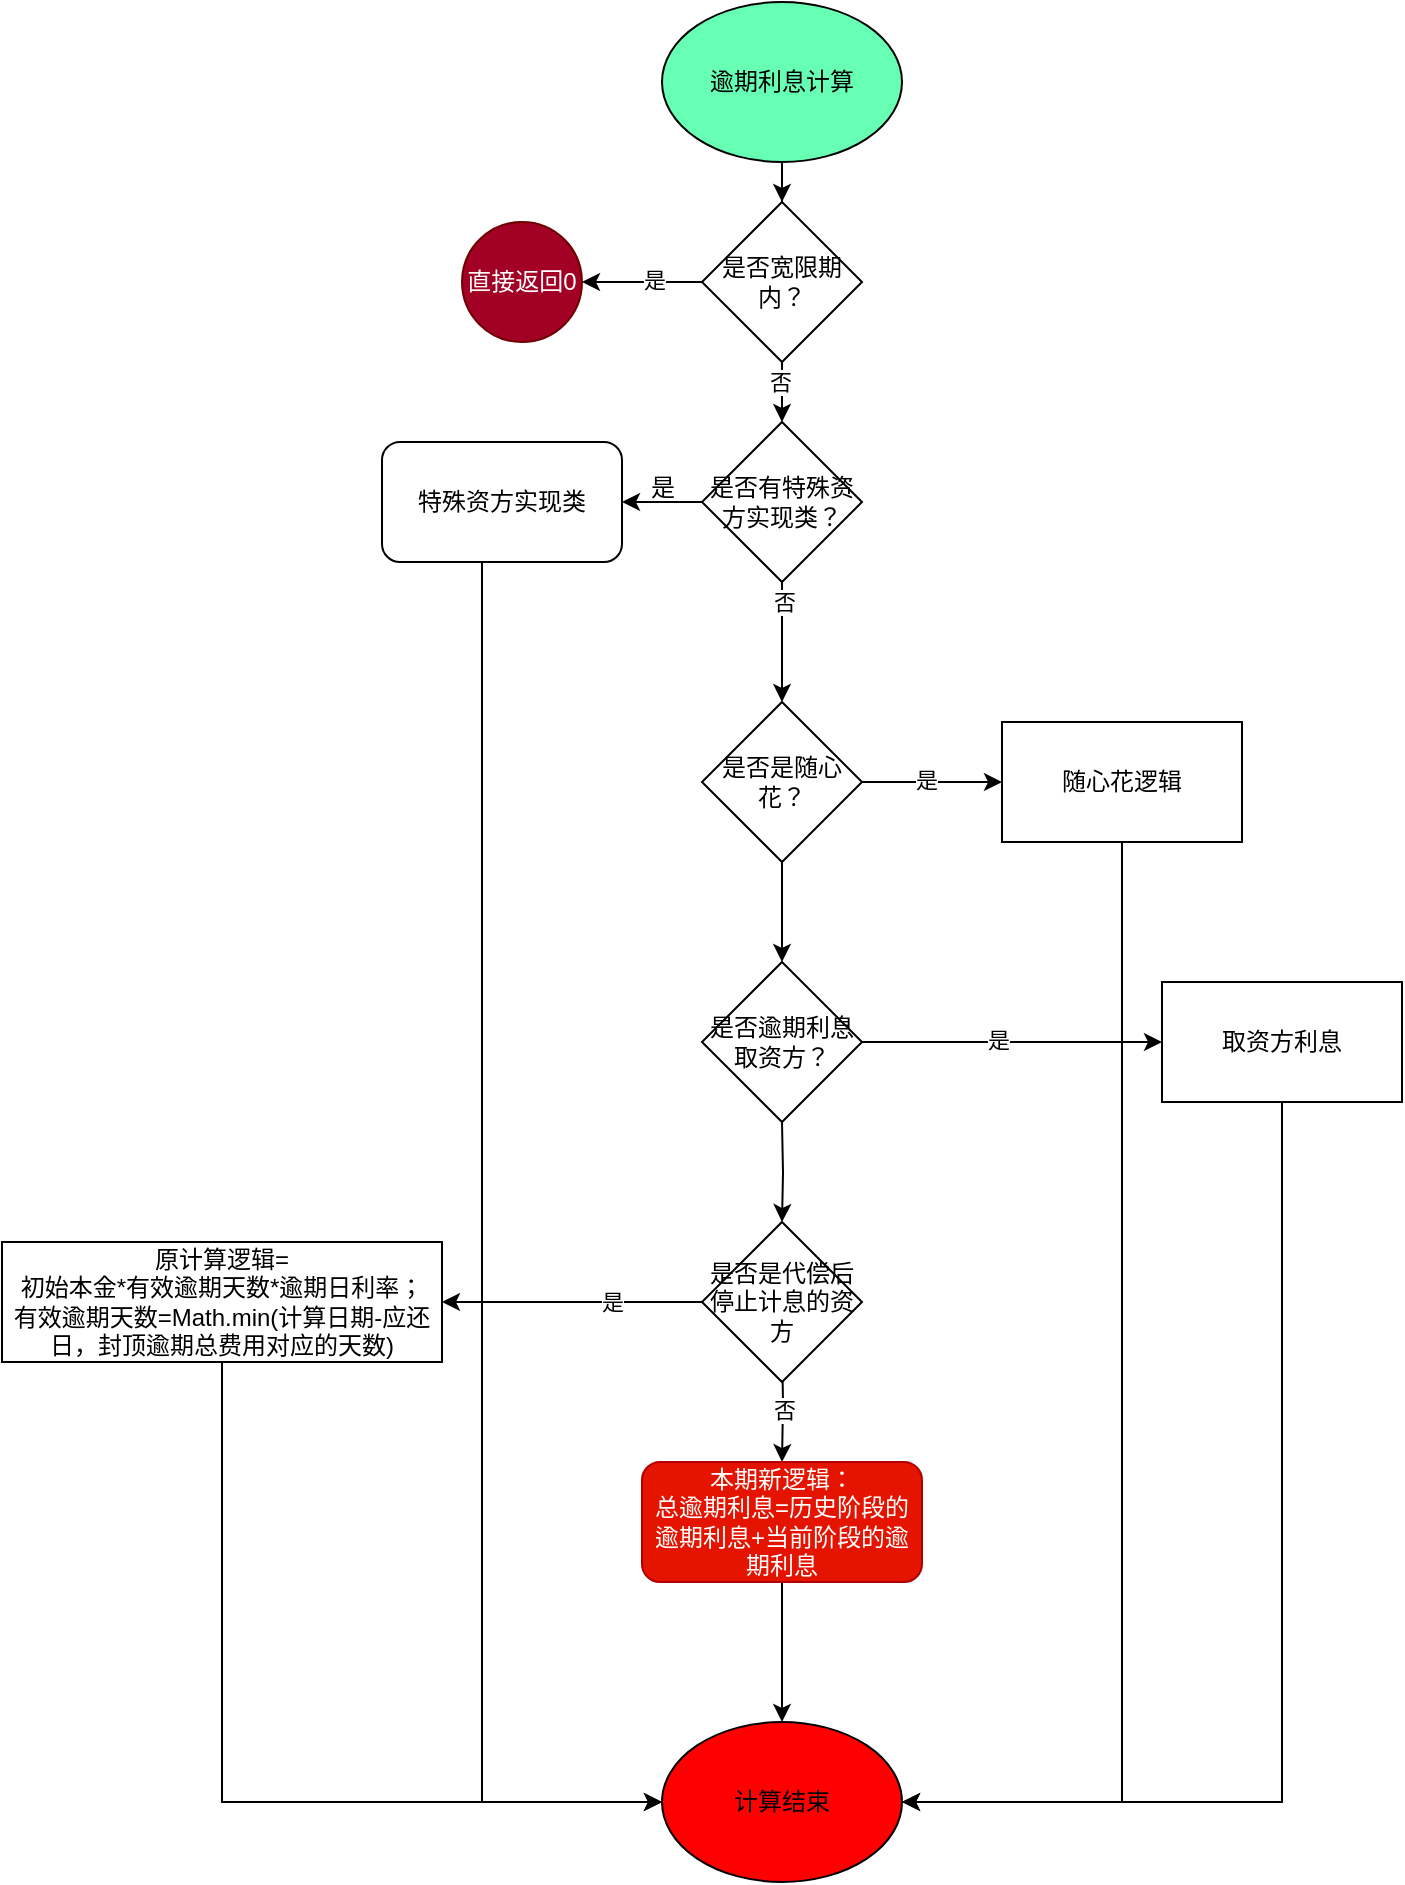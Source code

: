 <mxfile version="24.8.3">
  <diagram name="第 1 页" id="-rcKaKN9AYwUOra4wo7v">
    <mxGraphModel dx="2901" dy="1043" grid="1" gridSize="10" guides="1" tooltips="1" connect="1" arrows="1" fold="1" page="1" pageScale="1" pageWidth="827" pageHeight="1169" math="0" shadow="0">
      <root>
        <mxCell id="0" />
        <mxCell id="1" parent="0" />
        <mxCell id="IvePooQXdTvD_41YPT4H-12" value="" style="edgeStyle=orthogonalEdgeStyle;rounded=0;orthogonalLoop=1;jettySize=auto;html=1;" edge="1" parent="1" source="iip_FYa3BxoyAO8BdrTa-5" target="IvePooQXdTvD_41YPT4H-4">
          <mxGeometry relative="1" as="geometry" />
        </mxCell>
        <mxCell id="iip_FYa3BxoyAO8BdrTa-5" value="逾期利息计算" style="ellipse;whiteSpace=wrap;html=1;fillColor=#66FFB3;" parent="1" vertex="1">
          <mxGeometry x="220" y="20" width="120" height="80" as="geometry" />
        </mxCell>
        <mxCell id="iip_FYa3BxoyAO8BdrTa-6" value="" style="edgeStyle=orthogonalEdgeStyle;rounded=0;orthogonalLoop=1;jettySize=auto;html=1;" parent="1" edge="1">
          <mxGeometry relative="1" as="geometry">
            <mxPoint x="280" y="290" as="sourcePoint" />
            <mxPoint x="280" y="370" as="targetPoint" />
          </mxGeometry>
        </mxCell>
        <mxCell id="iip_FYa3BxoyAO8BdrTa-32" value="否" style="edgeLabel;html=1;align=center;verticalAlign=middle;resizable=0;points=[];" parent="iip_FYa3BxoyAO8BdrTa-6" vertex="1" connectable="0">
          <mxGeometry x="-0.25" y="1" relative="1" as="geometry">
            <mxPoint as="offset" />
          </mxGeometry>
        </mxCell>
        <mxCell id="iip_FYa3BxoyAO8BdrTa-12" value="" style="edgeStyle=orthogonalEdgeStyle;rounded=0;orthogonalLoop=1;jettySize=auto;html=1;" parent="1" target="iip_FYa3BxoyAO8BdrTa-15" edge="1">
          <mxGeometry relative="1" as="geometry">
            <mxPoint x="280" y="690" as="sourcePoint" />
          </mxGeometry>
        </mxCell>
        <mxCell id="iip_FYa3BxoyAO8BdrTa-58" value="否" style="edgeLabel;html=1;align=center;verticalAlign=middle;resizable=0;points=[];" parent="iip_FYa3BxoyAO8BdrTa-12" vertex="1" connectable="0">
          <mxGeometry x="0.006" y="2" relative="1" as="geometry">
            <mxPoint y="1" as="offset" />
          </mxGeometry>
        </mxCell>
        <mxCell id="iip_FYa3BxoyAO8BdrTa-14" value="" style="edgeStyle=orthogonalEdgeStyle;rounded=0;orthogonalLoop=1;jettySize=auto;html=1;" parent="1" source="iip_FYa3BxoyAO8BdrTa-15" target="iip_FYa3BxoyAO8BdrTa-16" edge="1">
          <mxGeometry relative="1" as="geometry" />
        </mxCell>
        <mxCell id="iip_FYa3BxoyAO8BdrTa-15" value="本期新逻辑：&lt;br&gt;&lt;div&gt;&lt;span style=&quot;background-color: initial;&quot;&gt;总&lt;/span&gt;&lt;span style=&quot;background-color: initial;&quot;&gt;逾期利息=历史阶段的逾期利息+当前阶段的逾期利息&lt;/span&gt;&lt;/div&gt;" style="rounded=1;whiteSpace=wrap;html=1;fillColor=#e51400;fontColor=#ffffff;strokeColor=#B20000;" parent="1" vertex="1">
          <mxGeometry x="210" y="750" width="140" height="60" as="geometry" />
        </mxCell>
        <mxCell id="iip_FYa3BxoyAO8BdrTa-16" value="计算结束" style="ellipse;whiteSpace=wrap;html=1;fillColor=#FF0000;" parent="1" vertex="1">
          <mxGeometry x="220" y="880" width="120" height="80" as="geometry" />
        </mxCell>
        <mxCell id="iip_FYa3BxoyAO8BdrTa-35" value="" style="edgeStyle=orthogonalEdgeStyle;rounded=0;orthogonalLoop=1;jettySize=auto;html=1;" parent="1" source="iip_FYa3BxoyAO8BdrTa-33" target="iip_FYa3BxoyAO8BdrTa-34" edge="1">
          <mxGeometry relative="1" as="geometry" />
        </mxCell>
        <mxCell id="iip_FYa3BxoyAO8BdrTa-33" value="是否有特殊资方实现类？" style="rhombus;whiteSpace=wrap;html=1;" parent="1" vertex="1">
          <mxGeometry x="240" y="230" width="80" height="80" as="geometry" />
        </mxCell>
        <mxCell id="iip_FYa3BxoyAO8BdrTa-37" style="edgeStyle=orthogonalEdgeStyle;rounded=0;orthogonalLoop=1;jettySize=auto;html=1;entryX=0;entryY=0.5;entryDx=0;entryDy=0;" parent="1" source="iip_FYa3BxoyAO8BdrTa-34" target="iip_FYa3BxoyAO8BdrTa-16" edge="1">
          <mxGeometry relative="1" as="geometry">
            <mxPoint x="140" y="940" as="targetPoint" />
            <Array as="points">
              <mxPoint x="130" y="920" />
            </Array>
          </mxGeometry>
        </mxCell>
        <mxCell id="iip_FYa3BxoyAO8BdrTa-34" value="特殊资方实现类" style="rounded=1;whiteSpace=wrap;html=1;" parent="1" vertex="1">
          <mxGeometry x="80" y="240" width="120" height="60" as="geometry" />
        </mxCell>
        <mxCell id="iip_FYa3BxoyAO8BdrTa-36" value="是" style="text;html=1;align=center;verticalAlign=middle;resizable=0;points=[];autosize=1;strokeColor=none;fillColor=none;" parent="1" vertex="1">
          <mxGeometry x="200" y="248" width="40" height="30" as="geometry" />
        </mxCell>
        <mxCell id="iip_FYa3BxoyAO8BdrTa-39" value="" style="edgeStyle=orthogonalEdgeStyle;rounded=0;orthogonalLoop=1;jettySize=auto;html=1;" parent="1" target="iip_FYa3BxoyAO8BdrTa-38" edge="1">
          <mxGeometry relative="1" as="geometry">
            <mxPoint x="280" y="430" as="sourcePoint" />
            <mxPoint x="280" y="510" as="targetPoint" />
          </mxGeometry>
        </mxCell>
        <mxCell id="iip_FYa3BxoyAO8BdrTa-42" value="" style="edgeStyle=orthogonalEdgeStyle;rounded=0;orthogonalLoop=1;jettySize=auto;html=1;" parent="1" source="iip_FYa3BxoyAO8BdrTa-38" target="iip_FYa3BxoyAO8BdrTa-41" edge="1">
          <mxGeometry relative="1" as="geometry" />
        </mxCell>
        <mxCell id="iip_FYa3BxoyAO8BdrTa-43" value="是" style="edgeLabel;html=1;align=center;verticalAlign=middle;resizable=0;points=[];" parent="iip_FYa3BxoyAO8BdrTa-42" vertex="1" connectable="0">
          <mxGeometry x="-0.1" y="1" relative="1" as="geometry">
            <mxPoint as="offset" />
          </mxGeometry>
        </mxCell>
        <mxCell id="iip_FYa3BxoyAO8BdrTa-51" value="" style="edgeStyle=orthogonalEdgeStyle;rounded=0;orthogonalLoop=1;jettySize=auto;html=1;" parent="1" source="iip_FYa3BxoyAO8BdrTa-38" target="iip_FYa3BxoyAO8BdrTa-49" edge="1">
          <mxGeometry relative="1" as="geometry" />
        </mxCell>
        <mxCell id="iip_FYa3BxoyAO8BdrTa-38" value="是否是随心花？" style="rhombus;whiteSpace=wrap;html=1;" parent="1" vertex="1">
          <mxGeometry x="240" y="370" width="80" height="80" as="geometry" />
        </mxCell>
        <mxCell id="iip_FYa3BxoyAO8BdrTa-44" style="edgeStyle=orthogonalEdgeStyle;rounded=0;orthogonalLoop=1;jettySize=auto;html=1;entryX=1;entryY=0.5;entryDx=0;entryDy=0;" parent="1" source="iip_FYa3BxoyAO8BdrTa-41" target="iip_FYa3BxoyAO8BdrTa-16" edge="1">
          <mxGeometry relative="1" as="geometry">
            <Array as="points">
              <mxPoint x="450" y="920" />
            </Array>
          </mxGeometry>
        </mxCell>
        <mxCell id="iip_FYa3BxoyAO8BdrTa-41" value="随心花逻辑" style="whiteSpace=wrap;html=1;" parent="1" vertex="1">
          <mxGeometry x="390" y="380" width="120" height="60" as="geometry" />
        </mxCell>
        <mxCell id="iip_FYa3BxoyAO8BdrTa-46" value="" style="edgeStyle=orthogonalEdgeStyle;rounded=0;orthogonalLoop=1;jettySize=auto;html=1;" parent="1" target="iip_FYa3BxoyAO8BdrTa-49" edge="1">
          <mxGeometry relative="1" as="geometry">
            <mxPoint x="280" y="560" as="sourcePoint" />
            <mxPoint x="280" y="640" as="targetPoint" />
          </mxGeometry>
        </mxCell>
        <mxCell id="iip_FYa3BxoyAO8BdrTa-47" value="" style="edgeStyle=orthogonalEdgeStyle;rounded=0;orthogonalLoop=1;jettySize=auto;html=1;" parent="1" source="iip_FYa3BxoyAO8BdrTa-49" target="iip_FYa3BxoyAO8BdrTa-50" edge="1">
          <mxGeometry relative="1" as="geometry" />
        </mxCell>
        <mxCell id="iip_FYa3BxoyAO8BdrTa-48" value="是" style="edgeLabel;html=1;align=center;verticalAlign=middle;resizable=0;points=[];" parent="iip_FYa3BxoyAO8BdrTa-47" vertex="1" connectable="0">
          <mxGeometry x="-0.1" y="1" relative="1" as="geometry">
            <mxPoint as="offset" />
          </mxGeometry>
        </mxCell>
        <mxCell id="iip_FYa3BxoyAO8BdrTa-49" value="是否逾期利息取资方？" style="rhombus;whiteSpace=wrap;html=1;" parent="1" vertex="1">
          <mxGeometry x="240" y="500" width="80" height="80" as="geometry" />
        </mxCell>
        <mxCell id="iip_FYa3BxoyAO8BdrTa-52" style="edgeStyle=orthogonalEdgeStyle;rounded=0;orthogonalLoop=1;jettySize=auto;html=1;exitX=0.5;exitY=1;exitDx=0;exitDy=0;entryX=1;entryY=0.5;entryDx=0;entryDy=0;" parent="1" source="iip_FYa3BxoyAO8BdrTa-50" target="iip_FYa3BxoyAO8BdrTa-16" edge="1">
          <mxGeometry relative="1" as="geometry">
            <mxPoint x="450" y="730" as="targetPoint" />
            <Array as="points">
              <mxPoint x="530" y="920" />
            </Array>
          </mxGeometry>
        </mxCell>
        <mxCell id="iip_FYa3BxoyAO8BdrTa-50" value="取资方利息" style="whiteSpace=wrap;html=1;" parent="1" vertex="1">
          <mxGeometry x="470" y="510" width="120" height="60" as="geometry" />
        </mxCell>
        <mxCell id="iip_FYa3BxoyAO8BdrTa-55" value="" style="edgeStyle=orthogonalEdgeStyle;rounded=0;orthogonalLoop=1;jettySize=auto;html=1;" parent="1" source="iip_FYa3BxoyAO8BdrTa-53" target="iip_FYa3BxoyAO8BdrTa-54" edge="1">
          <mxGeometry relative="1" as="geometry" />
        </mxCell>
        <mxCell id="iip_FYa3BxoyAO8BdrTa-56" value="是" style="edgeLabel;html=1;align=center;verticalAlign=middle;resizable=0;points=[];" parent="iip_FYa3BxoyAO8BdrTa-55" vertex="1" connectable="0">
          <mxGeometry x="-0.3" relative="1" as="geometry">
            <mxPoint as="offset" />
          </mxGeometry>
        </mxCell>
        <mxCell id="iip_FYa3BxoyAO8BdrTa-53" value="是否是代偿后停止计息的资方" style="rhombus;whiteSpace=wrap;html=1;" parent="1" vertex="1">
          <mxGeometry x="240" y="630" width="80" height="80" as="geometry" />
        </mxCell>
        <mxCell id="iip_FYa3BxoyAO8BdrTa-57" style="edgeStyle=orthogonalEdgeStyle;rounded=0;orthogonalLoop=1;jettySize=auto;html=1;entryX=0;entryY=0.5;entryDx=0;entryDy=0;" parent="1" source="iip_FYa3BxoyAO8BdrTa-54" target="iip_FYa3BxoyAO8BdrTa-16" edge="1">
          <mxGeometry relative="1" as="geometry">
            <Array as="points">
              <mxPoint y="920" />
            </Array>
          </mxGeometry>
        </mxCell>
        <mxCell id="iip_FYa3BxoyAO8BdrTa-54" value="原计算逻辑=&lt;div&gt;初始本金*有效逾期天数*逾期日利率；&lt;/div&gt;&lt;div&gt;有效逾期天数=Math.min(计算日期-应还日，封顶逾期总费用对应的天数)&lt;/div&gt;" style="whiteSpace=wrap;html=1;" parent="1" vertex="1">
          <mxGeometry x="-110" y="640" width="220" height="60" as="geometry" />
        </mxCell>
        <mxCell id="IvePooQXdTvD_41YPT4H-14" value="" style="edgeStyle=orthogonalEdgeStyle;rounded=0;orthogonalLoop=1;jettySize=auto;html=1;exitX=0.5;exitY=1;exitDx=0;exitDy=0;" edge="1" parent="1" target="iip_FYa3BxoyAO8BdrTa-53">
          <mxGeometry relative="1" as="geometry">
            <mxPoint x="280" y="580" as="sourcePoint" />
          </mxGeometry>
        </mxCell>
        <mxCell id="IvePooQXdTvD_41YPT4H-5" value="" style="edgeStyle=orthogonalEdgeStyle;rounded=0;orthogonalLoop=1;jettySize=auto;html=1;" edge="1" parent="1" source="IvePooQXdTvD_41YPT4H-4" target="iip_FYa3BxoyAO8BdrTa-33">
          <mxGeometry relative="1" as="geometry" />
        </mxCell>
        <mxCell id="IvePooQXdTvD_41YPT4H-6" value="否" style="edgeLabel;html=1;align=center;verticalAlign=middle;resizable=0;points=[];" vertex="1" connectable="0" parent="IvePooQXdTvD_41YPT4H-5">
          <mxGeometry x="0.2" y="-1" relative="1" as="geometry">
            <mxPoint as="offset" />
          </mxGeometry>
        </mxCell>
        <mxCell id="IvePooQXdTvD_41YPT4H-8" value="" style="edgeStyle=orthogonalEdgeStyle;rounded=0;orthogonalLoop=1;jettySize=auto;html=1;" edge="1" parent="1" source="IvePooQXdTvD_41YPT4H-4">
          <mxGeometry relative="1" as="geometry">
            <mxPoint x="180" y="160" as="targetPoint" />
          </mxGeometry>
        </mxCell>
        <mxCell id="IvePooQXdTvD_41YPT4H-9" value="是" style="edgeLabel;html=1;align=center;verticalAlign=middle;resizable=0;points=[];" vertex="1" connectable="0" parent="IvePooQXdTvD_41YPT4H-8">
          <mxGeometry x="-0.2" y="-1" relative="1" as="geometry">
            <mxPoint as="offset" />
          </mxGeometry>
        </mxCell>
        <mxCell id="IvePooQXdTvD_41YPT4H-4" value="是否宽限期内？" style="rhombus;whiteSpace=wrap;html=1;" vertex="1" parent="1">
          <mxGeometry x="240" y="120" width="80" height="80" as="geometry" />
        </mxCell>
        <mxCell id="IvePooQXdTvD_41YPT4H-11" value="直接返回0" style="ellipse;whiteSpace=wrap;html=1;aspect=fixed;fillColor=#a20025;strokeColor=#6F0000;fontColor=#ffffff;" vertex="1" parent="1">
          <mxGeometry x="120" y="130" width="60" height="60" as="geometry" />
        </mxCell>
      </root>
    </mxGraphModel>
  </diagram>
</mxfile>
